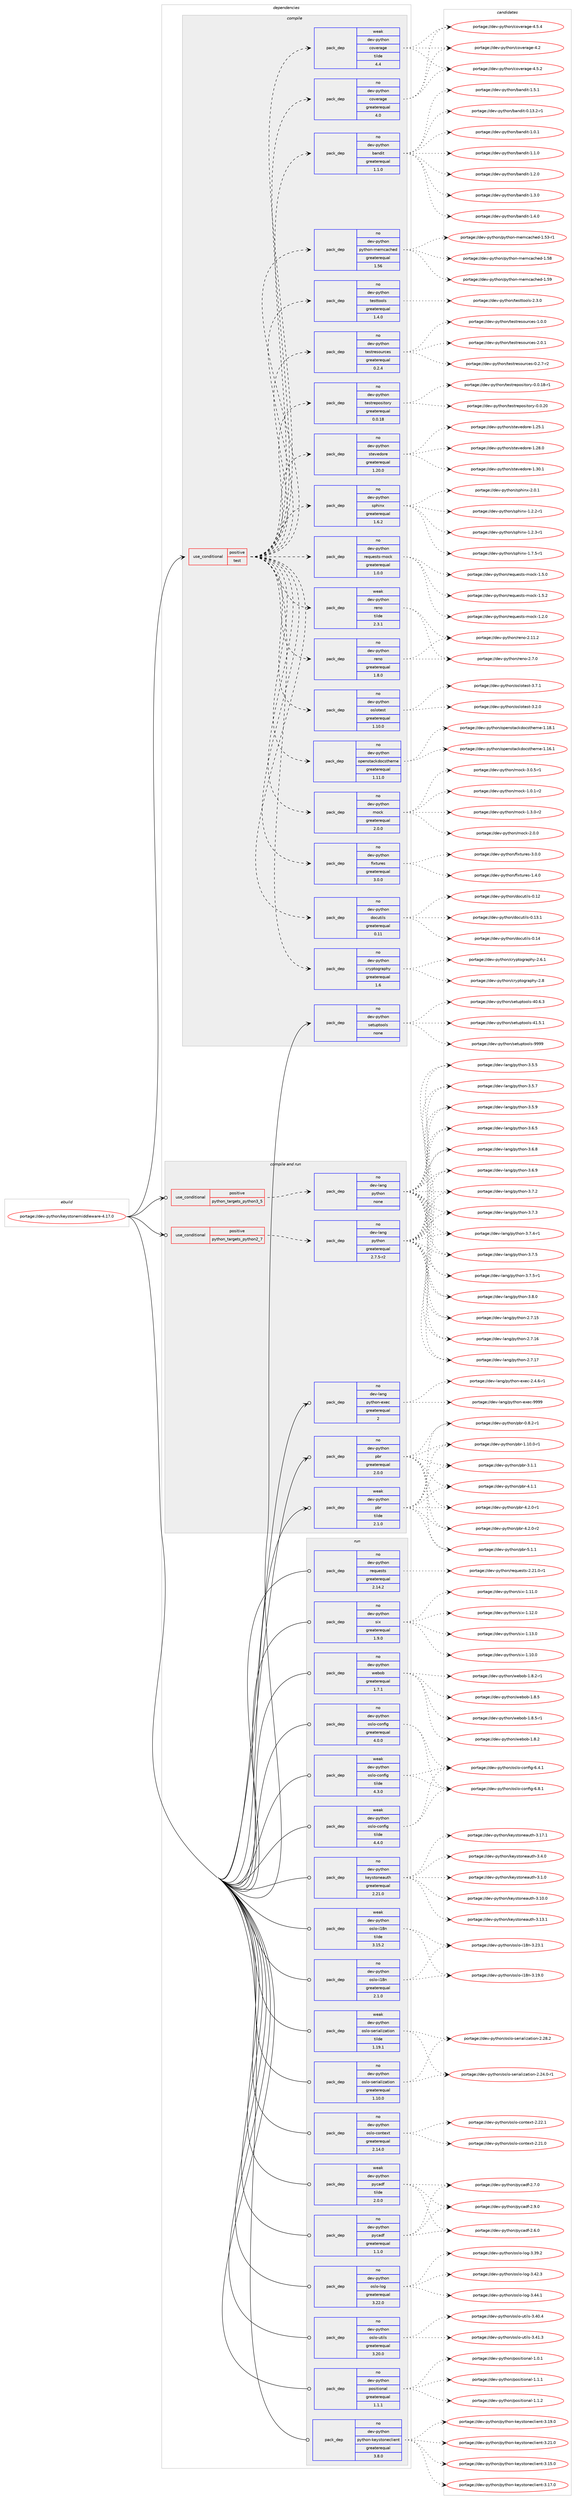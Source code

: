 digraph prolog {

# *************
# Graph options
# *************

newrank=true;
concentrate=true;
compound=true;
graph [rankdir=LR,fontname=Helvetica,fontsize=10,ranksep=1.5];#, ranksep=2.5, nodesep=0.2];
edge  [arrowhead=vee];
node  [fontname=Helvetica,fontsize=10];

# **********
# The ebuild
# **********

subgraph cluster_leftcol {
color=gray;
rank=same;
label=<<i>ebuild</i>>;
id [label="portage://dev-python/keystonemiddleware-4.17.0", color=red, width=4, href="../dev-python/keystonemiddleware-4.17.0.svg"];
}

# ****************
# The dependencies
# ****************

subgraph cluster_midcol {
color=gray;
label=<<i>dependencies</i>>;
subgraph cluster_compile {
fillcolor="#eeeeee";
style=filled;
label=<<i>compile</i>>;
subgraph cond31027 {
dependency147116 [label=<<TABLE BORDER="0" CELLBORDER="1" CELLSPACING="0" CELLPADDING="4"><TR><TD ROWSPAN="3" CELLPADDING="10">use_conditional</TD></TR><TR><TD>positive</TD></TR><TR><TD>test</TD></TR></TABLE>>, shape=none, color=red];
subgraph pack112764 {
dependency147117 [label=<<TABLE BORDER="0" CELLBORDER="1" CELLSPACING="0" CELLPADDING="4" WIDTH="220"><TR><TD ROWSPAN="6" CELLPADDING="30">pack_dep</TD></TR><TR><TD WIDTH="110">no</TD></TR><TR><TD>dev-python</TD></TR><TR><TD>coverage</TD></TR><TR><TD>greaterequal</TD></TR><TR><TD>4.0</TD></TR></TABLE>>, shape=none, color=blue];
}
dependency147116:e -> dependency147117:w [weight=20,style="dashed",arrowhead="vee"];
subgraph pack112765 {
dependency147118 [label=<<TABLE BORDER="0" CELLBORDER="1" CELLSPACING="0" CELLPADDING="4" WIDTH="220"><TR><TD ROWSPAN="6" CELLPADDING="30">pack_dep</TD></TR><TR><TD WIDTH="110">weak</TD></TR><TR><TD>dev-python</TD></TR><TR><TD>coverage</TD></TR><TR><TD>tilde</TD></TR><TR><TD>4.4</TD></TR></TABLE>>, shape=none, color=blue];
}
dependency147116:e -> dependency147118:w [weight=20,style="dashed",arrowhead="vee"];
subgraph pack112766 {
dependency147119 [label=<<TABLE BORDER="0" CELLBORDER="1" CELLSPACING="0" CELLPADDING="4" WIDTH="220"><TR><TD ROWSPAN="6" CELLPADDING="30">pack_dep</TD></TR><TR><TD WIDTH="110">no</TD></TR><TR><TD>dev-python</TD></TR><TR><TD>cryptography</TD></TR><TR><TD>greaterequal</TD></TR><TR><TD>1.6</TD></TR></TABLE>>, shape=none, color=blue];
}
dependency147116:e -> dependency147119:w [weight=20,style="dashed",arrowhead="vee"];
subgraph pack112767 {
dependency147120 [label=<<TABLE BORDER="0" CELLBORDER="1" CELLSPACING="0" CELLPADDING="4" WIDTH="220"><TR><TD ROWSPAN="6" CELLPADDING="30">pack_dep</TD></TR><TR><TD WIDTH="110">no</TD></TR><TR><TD>dev-python</TD></TR><TR><TD>docutils</TD></TR><TR><TD>greaterequal</TD></TR><TR><TD>0.11</TD></TR></TABLE>>, shape=none, color=blue];
}
dependency147116:e -> dependency147120:w [weight=20,style="dashed",arrowhead="vee"];
subgraph pack112768 {
dependency147121 [label=<<TABLE BORDER="0" CELLBORDER="1" CELLSPACING="0" CELLPADDING="4" WIDTH="220"><TR><TD ROWSPAN="6" CELLPADDING="30">pack_dep</TD></TR><TR><TD WIDTH="110">no</TD></TR><TR><TD>dev-python</TD></TR><TR><TD>fixtures</TD></TR><TR><TD>greaterequal</TD></TR><TR><TD>3.0.0</TD></TR></TABLE>>, shape=none, color=blue];
}
dependency147116:e -> dependency147121:w [weight=20,style="dashed",arrowhead="vee"];
subgraph pack112769 {
dependency147122 [label=<<TABLE BORDER="0" CELLBORDER="1" CELLSPACING="0" CELLPADDING="4" WIDTH="220"><TR><TD ROWSPAN="6" CELLPADDING="30">pack_dep</TD></TR><TR><TD WIDTH="110">no</TD></TR><TR><TD>dev-python</TD></TR><TR><TD>mock</TD></TR><TR><TD>greaterequal</TD></TR><TR><TD>2.0.0</TD></TR></TABLE>>, shape=none, color=blue];
}
dependency147116:e -> dependency147122:w [weight=20,style="dashed",arrowhead="vee"];
subgraph pack112770 {
dependency147123 [label=<<TABLE BORDER="0" CELLBORDER="1" CELLSPACING="0" CELLPADDING="4" WIDTH="220"><TR><TD ROWSPAN="6" CELLPADDING="30">pack_dep</TD></TR><TR><TD WIDTH="110">no</TD></TR><TR><TD>dev-python</TD></TR><TR><TD>openstackdocstheme</TD></TR><TR><TD>greaterequal</TD></TR><TR><TD>1.11.0</TD></TR></TABLE>>, shape=none, color=blue];
}
dependency147116:e -> dependency147123:w [weight=20,style="dashed",arrowhead="vee"];
subgraph pack112771 {
dependency147124 [label=<<TABLE BORDER="0" CELLBORDER="1" CELLSPACING="0" CELLPADDING="4" WIDTH="220"><TR><TD ROWSPAN="6" CELLPADDING="30">pack_dep</TD></TR><TR><TD WIDTH="110">no</TD></TR><TR><TD>dev-python</TD></TR><TR><TD>oslotest</TD></TR><TR><TD>greaterequal</TD></TR><TR><TD>1.10.0</TD></TR></TABLE>>, shape=none, color=blue];
}
dependency147116:e -> dependency147124:w [weight=20,style="dashed",arrowhead="vee"];
subgraph pack112772 {
dependency147125 [label=<<TABLE BORDER="0" CELLBORDER="1" CELLSPACING="0" CELLPADDING="4" WIDTH="220"><TR><TD ROWSPAN="6" CELLPADDING="30">pack_dep</TD></TR><TR><TD WIDTH="110">no</TD></TR><TR><TD>dev-python</TD></TR><TR><TD>reno</TD></TR><TR><TD>greaterequal</TD></TR><TR><TD>1.8.0</TD></TR></TABLE>>, shape=none, color=blue];
}
dependency147116:e -> dependency147125:w [weight=20,style="dashed",arrowhead="vee"];
subgraph pack112773 {
dependency147126 [label=<<TABLE BORDER="0" CELLBORDER="1" CELLSPACING="0" CELLPADDING="4" WIDTH="220"><TR><TD ROWSPAN="6" CELLPADDING="30">pack_dep</TD></TR><TR><TD WIDTH="110">weak</TD></TR><TR><TD>dev-python</TD></TR><TR><TD>reno</TD></TR><TR><TD>tilde</TD></TR><TR><TD>2.3.1</TD></TR></TABLE>>, shape=none, color=blue];
}
dependency147116:e -> dependency147126:w [weight=20,style="dashed",arrowhead="vee"];
subgraph pack112774 {
dependency147127 [label=<<TABLE BORDER="0" CELLBORDER="1" CELLSPACING="0" CELLPADDING="4" WIDTH="220"><TR><TD ROWSPAN="6" CELLPADDING="30">pack_dep</TD></TR><TR><TD WIDTH="110">no</TD></TR><TR><TD>dev-python</TD></TR><TR><TD>requests-mock</TD></TR><TR><TD>greaterequal</TD></TR><TR><TD>1.0.0</TD></TR></TABLE>>, shape=none, color=blue];
}
dependency147116:e -> dependency147127:w [weight=20,style="dashed",arrowhead="vee"];
subgraph pack112775 {
dependency147128 [label=<<TABLE BORDER="0" CELLBORDER="1" CELLSPACING="0" CELLPADDING="4" WIDTH="220"><TR><TD ROWSPAN="6" CELLPADDING="30">pack_dep</TD></TR><TR><TD WIDTH="110">no</TD></TR><TR><TD>dev-python</TD></TR><TR><TD>sphinx</TD></TR><TR><TD>greaterequal</TD></TR><TR><TD>1.6.2</TD></TR></TABLE>>, shape=none, color=blue];
}
dependency147116:e -> dependency147128:w [weight=20,style="dashed",arrowhead="vee"];
subgraph pack112776 {
dependency147129 [label=<<TABLE BORDER="0" CELLBORDER="1" CELLSPACING="0" CELLPADDING="4" WIDTH="220"><TR><TD ROWSPAN="6" CELLPADDING="30">pack_dep</TD></TR><TR><TD WIDTH="110">no</TD></TR><TR><TD>dev-python</TD></TR><TR><TD>stevedore</TD></TR><TR><TD>greaterequal</TD></TR><TR><TD>1.20.0</TD></TR></TABLE>>, shape=none, color=blue];
}
dependency147116:e -> dependency147129:w [weight=20,style="dashed",arrowhead="vee"];
subgraph pack112777 {
dependency147130 [label=<<TABLE BORDER="0" CELLBORDER="1" CELLSPACING="0" CELLPADDING="4" WIDTH="220"><TR><TD ROWSPAN="6" CELLPADDING="30">pack_dep</TD></TR><TR><TD WIDTH="110">no</TD></TR><TR><TD>dev-python</TD></TR><TR><TD>testrepository</TD></TR><TR><TD>greaterequal</TD></TR><TR><TD>0.0.18</TD></TR></TABLE>>, shape=none, color=blue];
}
dependency147116:e -> dependency147130:w [weight=20,style="dashed",arrowhead="vee"];
subgraph pack112778 {
dependency147131 [label=<<TABLE BORDER="0" CELLBORDER="1" CELLSPACING="0" CELLPADDING="4" WIDTH="220"><TR><TD ROWSPAN="6" CELLPADDING="30">pack_dep</TD></TR><TR><TD WIDTH="110">no</TD></TR><TR><TD>dev-python</TD></TR><TR><TD>testresources</TD></TR><TR><TD>greaterequal</TD></TR><TR><TD>0.2.4</TD></TR></TABLE>>, shape=none, color=blue];
}
dependency147116:e -> dependency147131:w [weight=20,style="dashed",arrowhead="vee"];
subgraph pack112779 {
dependency147132 [label=<<TABLE BORDER="0" CELLBORDER="1" CELLSPACING="0" CELLPADDING="4" WIDTH="220"><TR><TD ROWSPAN="6" CELLPADDING="30">pack_dep</TD></TR><TR><TD WIDTH="110">no</TD></TR><TR><TD>dev-python</TD></TR><TR><TD>testtools</TD></TR><TR><TD>greaterequal</TD></TR><TR><TD>1.4.0</TD></TR></TABLE>>, shape=none, color=blue];
}
dependency147116:e -> dependency147132:w [weight=20,style="dashed",arrowhead="vee"];
subgraph pack112780 {
dependency147133 [label=<<TABLE BORDER="0" CELLBORDER="1" CELLSPACING="0" CELLPADDING="4" WIDTH="220"><TR><TD ROWSPAN="6" CELLPADDING="30">pack_dep</TD></TR><TR><TD WIDTH="110">no</TD></TR><TR><TD>dev-python</TD></TR><TR><TD>python-memcached</TD></TR><TR><TD>greaterequal</TD></TR><TR><TD>1.56</TD></TR></TABLE>>, shape=none, color=blue];
}
dependency147116:e -> dependency147133:w [weight=20,style="dashed",arrowhead="vee"];
subgraph pack112781 {
dependency147134 [label=<<TABLE BORDER="0" CELLBORDER="1" CELLSPACING="0" CELLPADDING="4" WIDTH="220"><TR><TD ROWSPAN="6" CELLPADDING="30">pack_dep</TD></TR><TR><TD WIDTH="110">no</TD></TR><TR><TD>dev-python</TD></TR><TR><TD>bandit</TD></TR><TR><TD>greaterequal</TD></TR><TR><TD>1.1.0</TD></TR></TABLE>>, shape=none, color=blue];
}
dependency147116:e -> dependency147134:w [weight=20,style="dashed",arrowhead="vee"];
}
id:e -> dependency147116:w [weight=20,style="solid",arrowhead="vee"];
subgraph pack112782 {
dependency147135 [label=<<TABLE BORDER="0" CELLBORDER="1" CELLSPACING="0" CELLPADDING="4" WIDTH="220"><TR><TD ROWSPAN="6" CELLPADDING="30">pack_dep</TD></TR><TR><TD WIDTH="110">no</TD></TR><TR><TD>dev-python</TD></TR><TR><TD>setuptools</TD></TR><TR><TD>none</TD></TR><TR><TD></TD></TR></TABLE>>, shape=none, color=blue];
}
id:e -> dependency147135:w [weight=20,style="solid",arrowhead="vee"];
}
subgraph cluster_compileandrun {
fillcolor="#eeeeee";
style=filled;
label=<<i>compile and run</i>>;
subgraph cond31028 {
dependency147136 [label=<<TABLE BORDER="0" CELLBORDER="1" CELLSPACING="0" CELLPADDING="4"><TR><TD ROWSPAN="3" CELLPADDING="10">use_conditional</TD></TR><TR><TD>positive</TD></TR><TR><TD>python_targets_python2_7</TD></TR></TABLE>>, shape=none, color=red];
subgraph pack112783 {
dependency147137 [label=<<TABLE BORDER="0" CELLBORDER="1" CELLSPACING="0" CELLPADDING="4" WIDTH="220"><TR><TD ROWSPAN="6" CELLPADDING="30">pack_dep</TD></TR><TR><TD WIDTH="110">no</TD></TR><TR><TD>dev-lang</TD></TR><TR><TD>python</TD></TR><TR><TD>greaterequal</TD></TR><TR><TD>2.7.5-r2</TD></TR></TABLE>>, shape=none, color=blue];
}
dependency147136:e -> dependency147137:w [weight=20,style="dashed",arrowhead="vee"];
}
id:e -> dependency147136:w [weight=20,style="solid",arrowhead="odotvee"];
subgraph cond31029 {
dependency147138 [label=<<TABLE BORDER="0" CELLBORDER="1" CELLSPACING="0" CELLPADDING="4"><TR><TD ROWSPAN="3" CELLPADDING="10">use_conditional</TD></TR><TR><TD>positive</TD></TR><TR><TD>python_targets_python3_5</TD></TR></TABLE>>, shape=none, color=red];
subgraph pack112784 {
dependency147139 [label=<<TABLE BORDER="0" CELLBORDER="1" CELLSPACING="0" CELLPADDING="4" WIDTH="220"><TR><TD ROWSPAN="6" CELLPADDING="30">pack_dep</TD></TR><TR><TD WIDTH="110">no</TD></TR><TR><TD>dev-lang</TD></TR><TR><TD>python</TD></TR><TR><TD>none</TD></TR><TR><TD></TD></TR></TABLE>>, shape=none, color=blue];
}
dependency147138:e -> dependency147139:w [weight=20,style="dashed",arrowhead="vee"];
}
id:e -> dependency147138:w [weight=20,style="solid",arrowhead="odotvee"];
subgraph pack112785 {
dependency147140 [label=<<TABLE BORDER="0" CELLBORDER="1" CELLSPACING="0" CELLPADDING="4" WIDTH="220"><TR><TD ROWSPAN="6" CELLPADDING="30">pack_dep</TD></TR><TR><TD WIDTH="110">no</TD></TR><TR><TD>dev-lang</TD></TR><TR><TD>python-exec</TD></TR><TR><TD>greaterequal</TD></TR><TR><TD>2</TD></TR></TABLE>>, shape=none, color=blue];
}
id:e -> dependency147140:w [weight=20,style="solid",arrowhead="odotvee"];
subgraph pack112786 {
dependency147141 [label=<<TABLE BORDER="0" CELLBORDER="1" CELLSPACING="0" CELLPADDING="4" WIDTH="220"><TR><TD ROWSPAN="6" CELLPADDING="30">pack_dep</TD></TR><TR><TD WIDTH="110">no</TD></TR><TR><TD>dev-python</TD></TR><TR><TD>pbr</TD></TR><TR><TD>greaterequal</TD></TR><TR><TD>2.0.0</TD></TR></TABLE>>, shape=none, color=blue];
}
id:e -> dependency147141:w [weight=20,style="solid",arrowhead="odotvee"];
subgraph pack112787 {
dependency147142 [label=<<TABLE BORDER="0" CELLBORDER="1" CELLSPACING="0" CELLPADDING="4" WIDTH="220"><TR><TD ROWSPAN="6" CELLPADDING="30">pack_dep</TD></TR><TR><TD WIDTH="110">weak</TD></TR><TR><TD>dev-python</TD></TR><TR><TD>pbr</TD></TR><TR><TD>tilde</TD></TR><TR><TD>2.1.0</TD></TR></TABLE>>, shape=none, color=blue];
}
id:e -> dependency147142:w [weight=20,style="solid",arrowhead="odotvee"];
}
subgraph cluster_run {
fillcolor="#eeeeee";
style=filled;
label=<<i>run</i>>;
subgraph pack112788 {
dependency147143 [label=<<TABLE BORDER="0" CELLBORDER="1" CELLSPACING="0" CELLPADDING="4" WIDTH="220"><TR><TD ROWSPAN="6" CELLPADDING="30">pack_dep</TD></TR><TR><TD WIDTH="110">no</TD></TR><TR><TD>dev-python</TD></TR><TR><TD>keystoneauth</TD></TR><TR><TD>greaterequal</TD></TR><TR><TD>2.21.0</TD></TR></TABLE>>, shape=none, color=blue];
}
id:e -> dependency147143:w [weight=20,style="solid",arrowhead="odot"];
subgraph pack112789 {
dependency147144 [label=<<TABLE BORDER="0" CELLBORDER="1" CELLSPACING="0" CELLPADDING="4" WIDTH="220"><TR><TD ROWSPAN="6" CELLPADDING="30">pack_dep</TD></TR><TR><TD WIDTH="110">no</TD></TR><TR><TD>dev-python</TD></TR><TR><TD>oslo-config</TD></TR><TR><TD>greaterequal</TD></TR><TR><TD>4.0.0</TD></TR></TABLE>>, shape=none, color=blue];
}
id:e -> dependency147144:w [weight=20,style="solid",arrowhead="odot"];
subgraph pack112790 {
dependency147145 [label=<<TABLE BORDER="0" CELLBORDER="1" CELLSPACING="0" CELLPADDING="4" WIDTH="220"><TR><TD ROWSPAN="6" CELLPADDING="30">pack_dep</TD></TR><TR><TD WIDTH="110">no</TD></TR><TR><TD>dev-python</TD></TR><TR><TD>oslo-context</TD></TR><TR><TD>greaterequal</TD></TR><TR><TD>2.14.0</TD></TR></TABLE>>, shape=none, color=blue];
}
id:e -> dependency147145:w [weight=20,style="solid",arrowhead="odot"];
subgraph pack112791 {
dependency147146 [label=<<TABLE BORDER="0" CELLBORDER="1" CELLSPACING="0" CELLPADDING="4" WIDTH="220"><TR><TD ROWSPAN="6" CELLPADDING="30">pack_dep</TD></TR><TR><TD WIDTH="110">no</TD></TR><TR><TD>dev-python</TD></TR><TR><TD>oslo-i18n</TD></TR><TR><TD>greaterequal</TD></TR><TR><TD>2.1.0</TD></TR></TABLE>>, shape=none, color=blue];
}
id:e -> dependency147146:w [weight=20,style="solid",arrowhead="odot"];
subgraph pack112792 {
dependency147147 [label=<<TABLE BORDER="0" CELLBORDER="1" CELLSPACING="0" CELLPADDING="4" WIDTH="220"><TR><TD ROWSPAN="6" CELLPADDING="30">pack_dep</TD></TR><TR><TD WIDTH="110">no</TD></TR><TR><TD>dev-python</TD></TR><TR><TD>oslo-log</TD></TR><TR><TD>greaterequal</TD></TR><TR><TD>3.22.0</TD></TR></TABLE>>, shape=none, color=blue];
}
id:e -> dependency147147:w [weight=20,style="solid",arrowhead="odot"];
subgraph pack112793 {
dependency147148 [label=<<TABLE BORDER="0" CELLBORDER="1" CELLSPACING="0" CELLPADDING="4" WIDTH="220"><TR><TD ROWSPAN="6" CELLPADDING="30">pack_dep</TD></TR><TR><TD WIDTH="110">no</TD></TR><TR><TD>dev-python</TD></TR><TR><TD>oslo-serialization</TD></TR><TR><TD>greaterequal</TD></TR><TR><TD>1.10.0</TD></TR></TABLE>>, shape=none, color=blue];
}
id:e -> dependency147148:w [weight=20,style="solid",arrowhead="odot"];
subgraph pack112794 {
dependency147149 [label=<<TABLE BORDER="0" CELLBORDER="1" CELLSPACING="0" CELLPADDING="4" WIDTH="220"><TR><TD ROWSPAN="6" CELLPADDING="30">pack_dep</TD></TR><TR><TD WIDTH="110">no</TD></TR><TR><TD>dev-python</TD></TR><TR><TD>oslo-utils</TD></TR><TR><TD>greaterequal</TD></TR><TR><TD>3.20.0</TD></TR></TABLE>>, shape=none, color=blue];
}
id:e -> dependency147149:w [weight=20,style="solid",arrowhead="odot"];
subgraph pack112795 {
dependency147150 [label=<<TABLE BORDER="0" CELLBORDER="1" CELLSPACING="0" CELLPADDING="4" WIDTH="220"><TR><TD ROWSPAN="6" CELLPADDING="30">pack_dep</TD></TR><TR><TD WIDTH="110">no</TD></TR><TR><TD>dev-python</TD></TR><TR><TD>positional</TD></TR><TR><TD>greaterequal</TD></TR><TR><TD>1.1.1</TD></TR></TABLE>>, shape=none, color=blue];
}
id:e -> dependency147150:w [weight=20,style="solid",arrowhead="odot"];
subgraph pack112796 {
dependency147151 [label=<<TABLE BORDER="0" CELLBORDER="1" CELLSPACING="0" CELLPADDING="4" WIDTH="220"><TR><TD ROWSPAN="6" CELLPADDING="30">pack_dep</TD></TR><TR><TD WIDTH="110">no</TD></TR><TR><TD>dev-python</TD></TR><TR><TD>pycadf</TD></TR><TR><TD>greaterequal</TD></TR><TR><TD>1.1.0</TD></TR></TABLE>>, shape=none, color=blue];
}
id:e -> dependency147151:w [weight=20,style="solid",arrowhead="odot"];
subgraph pack112797 {
dependency147152 [label=<<TABLE BORDER="0" CELLBORDER="1" CELLSPACING="0" CELLPADDING="4" WIDTH="220"><TR><TD ROWSPAN="6" CELLPADDING="30">pack_dep</TD></TR><TR><TD WIDTH="110">no</TD></TR><TR><TD>dev-python</TD></TR><TR><TD>python-keystoneclient</TD></TR><TR><TD>greaterequal</TD></TR><TR><TD>3.8.0</TD></TR></TABLE>>, shape=none, color=blue];
}
id:e -> dependency147152:w [weight=20,style="solid",arrowhead="odot"];
subgraph pack112798 {
dependency147153 [label=<<TABLE BORDER="0" CELLBORDER="1" CELLSPACING="0" CELLPADDING="4" WIDTH="220"><TR><TD ROWSPAN="6" CELLPADDING="30">pack_dep</TD></TR><TR><TD WIDTH="110">no</TD></TR><TR><TD>dev-python</TD></TR><TR><TD>requests</TD></TR><TR><TD>greaterequal</TD></TR><TR><TD>2.14.2</TD></TR></TABLE>>, shape=none, color=blue];
}
id:e -> dependency147153:w [weight=20,style="solid",arrowhead="odot"];
subgraph pack112799 {
dependency147154 [label=<<TABLE BORDER="0" CELLBORDER="1" CELLSPACING="0" CELLPADDING="4" WIDTH="220"><TR><TD ROWSPAN="6" CELLPADDING="30">pack_dep</TD></TR><TR><TD WIDTH="110">no</TD></TR><TR><TD>dev-python</TD></TR><TR><TD>six</TD></TR><TR><TD>greaterequal</TD></TR><TR><TD>1.9.0</TD></TR></TABLE>>, shape=none, color=blue];
}
id:e -> dependency147154:w [weight=20,style="solid",arrowhead="odot"];
subgraph pack112800 {
dependency147155 [label=<<TABLE BORDER="0" CELLBORDER="1" CELLSPACING="0" CELLPADDING="4" WIDTH="220"><TR><TD ROWSPAN="6" CELLPADDING="30">pack_dep</TD></TR><TR><TD WIDTH="110">no</TD></TR><TR><TD>dev-python</TD></TR><TR><TD>webob</TD></TR><TR><TD>greaterequal</TD></TR><TR><TD>1.7.1</TD></TR></TABLE>>, shape=none, color=blue];
}
id:e -> dependency147155:w [weight=20,style="solid",arrowhead="odot"];
subgraph pack112801 {
dependency147156 [label=<<TABLE BORDER="0" CELLBORDER="1" CELLSPACING="0" CELLPADDING="4" WIDTH="220"><TR><TD ROWSPAN="6" CELLPADDING="30">pack_dep</TD></TR><TR><TD WIDTH="110">weak</TD></TR><TR><TD>dev-python</TD></TR><TR><TD>oslo-config</TD></TR><TR><TD>tilde</TD></TR><TR><TD>4.3.0</TD></TR></TABLE>>, shape=none, color=blue];
}
id:e -> dependency147156:w [weight=20,style="solid",arrowhead="odot"];
subgraph pack112802 {
dependency147157 [label=<<TABLE BORDER="0" CELLBORDER="1" CELLSPACING="0" CELLPADDING="4" WIDTH="220"><TR><TD ROWSPAN="6" CELLPADDING="30">pack_dep</TD></TR><TR><TD WIDTH="110">weak</TD></TR><TR><TD>dev-python</TD></TR><TR><TD>oslo-config</TD></TR><TR><TD>tilde</TD></TR><TR><TD>4.4.0</TD></TR></TABLE>>, shape=none, color=blue];
}
id:e -> dependency147157:w [weight=20,style="solid",arrowhead="odot"];
subgraph pack112803 {
dependency147158 [label=<<TABLE BORDER="0" CELLBORDER="1" CELLSPACING="0" CELLPADDING="4" WIDTH="220"><TR><TD ROWSPAN="6" CELLPADDING="30">pack_dep</TD></TR><TR><TD WIDTH="110">weak</TD></TR><TR><TD>dev-python</TD></TR><TR><TD>oslo-i18n</TD></TR><TR><TD>tilde</TD></TR><TR><TD>3.15.2</TD></TR></TABLE>>, shape=none, color=blue];
}
id:e -> dependency147158:w [weight=20,style="solid",arrowhead="odot"];
subgraph pack112804 {
dependency147159 [label=<<TABLE BORDER="0" CELLBORDER="1" CELLSPACING="0" CELLPADDING="4" WIDTH="220"><TR><TD ROWSPAN="6" CELLPADDING="30">pack_dep</TD></TR><TR><TD WIDTH="110">weak</TD></TR><TR><TD>dev-python</TD></TR><TR><TD>oslo-serialization</TD></TR><TR><TD>tilde</TD></TR><TR><TD>1.19.1</TD></TR></TABLE>>, shape=none, color=blue];
}
id:e -> dependency147159:w [weight=20,style="solid",arrowhead="odot"];
subgraph pack112805 {
dependency147160 [label=<<TABLE BORDER="0" CELLBORDER="1" CELLSPACING="0" CELLPADDING="4" WIDTH="220"><TR><TD ROWSPAN="6" CELLPADDING="30">pack_dep</TD></TR><TR><TD WIDTH="110">weak</TD></TR><TR><TD>dev-python</TD></TR><TR><TD>pycadf</TD></TR><TR><TD>tilde</TD></TR><TR><TD>2.0.0</TD></TR></TABLE>>, shape=none, color=blue];
}
id:e -> dependency147160:w [weight=20,style="solid",arrowhead="odot"];
}
}

# **************
# The candidates
# **************

subgraph cluster_choices {
rank=same;
color=gray;
label=<<i>candidates</i>>;

subgraph choice112764 {
color=black;
nodesep=1;
choiceportage1001011184511212111610411111047991111181011149710310145524650 [label="portage://dev-python/coverage-4.2", color=red, width=4,href="../dev-python/coverage-4.2.svg"];
choiceportage10010111845112121116104111110479911111810111497103101455246534650 [label="portage://dev-python/coverage-4.5.2", color=red, width=4,href="../dev-python/coverage-4.5.2.svg"];
choiceportage10010111845112121116104111110479911111810111497103101455246534652 [label="portage://dev-python/coverage-4.5.4", color=red, width=4,href="../dev-python/coverage-4.5.4.svg"];
dependency147117:e -> choiceportage1001011184511212111610411111047991111181011149710310145524650:w [style=dotted,weight="100"];
dependency147117:e -> choiceportage10010111845112121116104111110479911111810111497103101455246534650:w [style=dotted,weight="100"];
dependency147117:e -> choiceportage10010111845112121116104111110479911111810111497103101455246534652:w [style=dotted,weight="100"];
}
subgraph choice112765 {
color=black;
nodesep=1;
choiceportage1001011184511212111610411111047991111181011149710310145524650 [label="portage://dev-python/coverage-4.2", color=red, width=4,href="../dev-python/coverage-4.2.svg"];
choiceportage10010111845112121116104111110479911111810111497103101455246534650 [label="portage://dev-python/coverage-4.5.2", color=red, width=4,href="../dev-python/coverage-4.5.2.svg"];
choiceportage10010111845112121116104111110479911111810111497103101455246534652 [label="portage://dev-python/coverage-4.5.4", color=red, width=4,href="../dev-python/coverage-4.5.4.svg"];
dependency147118:e -> choiceportage1001011184511212111610411111047991111181011149710310145524650:w [style=dotted,weight="100"];
dependency147118:e -> choiceportage10010111845112121116104111110479911111810111497103101455246534650:w [style=dotted,weight="100"];
dependency147118:e -> choiceportage10010111845112121116104111110479911111810111497103101455246534652:w [style=dotted,weight="100"];
}
subgraph choice112766 {
color=black;
nodesep=1;
choiceportage10010111845112121116104111110479911412111211611110311497112104121455046544649 [label="portage://dev-python/cryptography-2.6.1", color=red, width=4,href="../dev-python/cryptography-2.6.1.svg"];
choiceportage1001011184511212111610411111047991141211121161111031149711210412145504656 [label="portage://dev-python/cryptography-2.8", color=red, width=4,href="../dev-python/cryptography-2.8.svg"];
dependency147119:e -> choiceportage10010111845112121116104111110479911412111211611110311497112104121455046544649:w [style=dotted,weight="100"];
dependency147119:e -> choiceportage1001011184511212111610411111047991141211121161111031149711210412145504656:w [style=dotted,weight="100"];
}
subgraph choice112767 {
color=black;
nodesep=1;
choiceportage1001011184511212111610411111047100111991171161051081154548464950 [label="portage://dev-python/docutils-0.12", color=red, width=4,href="../dev-python/docutils-0.12.svg"];
choiceportage10010111845112121116104111110471001119911711610510811545484649514649 [label="portage://dev-python/docutils-0.13.1", color=red, width=4,href="../dev-python/docutils-0.13.1.svg"];
choiceportage1001011184511212111610411111047100111991171161051081154548464952 [label="portage://dev-python/docutils-0.14", color=red, width=4,href="../dev-python/docutils-0.14.svg"];
dependency147120:e -> choiceportage1001011184511212111610411111047100111991171161051081154548464950:w [style=dotted,weight="100"];
dependency147120:e -> choiceportage10010111845112121116104111110471001119911711610510811545484649514649:w [style=dotted,weight="100"];
dependency147120:e -> choiceportage1001011184511212111610411111047100111991171161051081154548464952:w [style=dotted,weight="100"];
}
subgraph choice112768 {
color=black;
nodesep=1;
choiceportage1001011184511212111610411111047102105120116117114101115454946524648 [label="portage://dev-python/fixtures-1.4.0", color=red, width=4,href="../dev-python/fixtures-1.4.0.svg"];
choiceportage1001011184511212111610411111047102105120116117114101115455146484648 [label="portage://dev-python/fixtures-3.0.0", color=red, width=4,href="../dev-python/fixtures-3.0.0.svg"];
dependency147121:e -> choiceportage1001011184511212111610411111047102105120116117114101115454946524648:w [style=dotted,weight="100"];
dependency147121:e -> choiceportage1001011184511212111610411111047102105120116117114101115455146484648:w [style=dotted,weight="100"];
}
subgraph choice112769 {
color=black;
nodesep=1;
choiceportage1001011184511212111610411111047109111991074549464846494511450 [label="portage://dev-python/mock-1.0.1-r2", color=red, width=4,href="../dev-python/mock-1.0.1-r2.svg"];
choiceportage1001011184511212111610411111047109111991074549465146484511450 [label="portage://dev-python/mock-1.3.0-r2", color=red, width=4,href="../dev-python/mock-1.3.0-r2.svg"];
choiceportage100101118451121211161041111104710911199107455046484648 [label="portage://dev-python/mock-2.0.0", color=red, width=4,href="../dev-python/mock-2.0.0.svg"];
choiceportage1001011184511212111610411111047109111991074551464846534511449 [label="portage://dev-python/mock-3.0.5-r1", color=red, width=4,href="../dev-python/mock-3.0.5-r1.svg"];
dependency147122:e -> choiceportage1001011184511212111610411111047109111991074549464846494511450:w [style=dotted,weight="100"];
dependency147122:e -> choiceportage1001011184511212111610411111047109111991074549465146484511450:w [style=dotted,weight="100"];
dependency147122:e -> choiceportage100101118451121211161041111104710911199107455046484648:w [style=dotted,weight="100"];
dependency147122:e -> choiceportage1001011184511212111610411111047109111991074551464846534511449:w [style=dotted,weight="100"];
}
subgraph choice112770 {
color=black;
nodesep=1;
choiceportage100101118451121211161041111104711111210111011511697991071001119911511610410110910145494649544649 [label="portage://dev-python/openstackdocstheme-1.16.1", color=red, width=4,href="../dev-python/openstackdocstheme-1.16.1.svg"];
choiceportage100101118451121211161041111104711111210111011511697991071001119911511610410110910145494649564649 [label="portage://dev-python/openstackdocstheme-1.18.1", color=red, width=4,href="../dev-python/openstackdocstheme-1.18.1.svg"];
dependency147123:e -> choiceportage100101118451121211161041111104711111210111011511697991071001119911511610410110910145494649544649:w [style=dotted,weight="100"];
dependency147123:e -> choiceportage100101118451121211161041111104711111210111011511697991071001119911511610410110910145494649564649:w [style=dotted,weight="100"];
}
subgraph choice112771 {
color=black;
nodesep=1;
choiceportage1001011184511212111610411111047111115108111116101115116455146504648 [label="portage://dev-python/oslotest-3.2.0", color=red, width=4,href="../dev-python/oslotest-3.2.0.svg"];
choiceportage1001011184511212111610411111047111115108111116101115116455146554649 [label="portage://dev-python/oslotest-3.7.1", color=red, width=4,href="../dev-python/oslotest-3.7.1.svg"];
dependency147124:e -> choiceportage1001011184511212111610411111047111115108111116101115116455146504648:w [style=dotted,weight="100"];
dependency147124:e -> choiceportage1001011184511212111610411111047111115108111116101115116455146554649:w [style=dotted,weight="100"];
}
subgraph choice112772 {
color=black;
nodesep=1;
choiceportage100101118451121211161041111104711410111011145504649494650 [label="portage://dev-python/reno-2.11.2", color=red, width=4,href="../dev-python/reno-2.11.2.svg"];
choiceportage1001011184511212111610411111047114101110111455046554648 [label="portage://dev-python/reno-2.7.0", color=red, width=4,href="../dev-python/reno-2.7.0.svg"];
dependency147125:e -> choiceportage100101118451121211161041111104711410111011145504649494650:w [style=dotted,weight="100"];
dependency147125:e -> choiceportage1001011184511212111610411111047114101110111455046554648:w [style=dotted,weight="100"];
}
subgraph choice112773 {
color=black;
nodesep=1;
choiceportage100101118451121211161041111104711410111011145504649494650 [label="portage://dev-python/reno-2.11.2", color=red, width=4,href="../dev-python/reno-2.11.2.svg"];
choiceportage1001011184511212111610411111047114101110111455046554648 [label="portage://dev-python/reno-2.7.0", color=red, width=4,href="../dev-python/reno-2.7.0.svg"];
dependency147126:e -> choiceportage100101118451121211161041111104711410111011145504649494650:w [style=dotted,weight="100"];
dependency147126:e -> choiceportage1001011184511212111610411111047114101110111455046554648:w [style=dotted,weight="100"];
}
subgraph choice112774 {
color=black;
nodesep=1;
choiceportage10010111845112121116104111110471141011131171011151161154510911199107454946504648 [label="portage://dev-python/requests-mock-1.2.0", color=red, width=4,href="../dev-python/requests-mock-1.2.0.svg"];
choiceportage10010111845112121116104111110471141011131171011151161154510911199107454946534648 [label="portage://dev-python/requests-mock-1.5.0", color=red, width=4,href="../dev-python/requests-mock-1.5.0.svg"];
choiceportage10010111845112121116104111110471141011131171011151161154510911199107454946534650 [label="portage://dev-python/requests-mock-1.5.2", color=red, width=4,href="../dev-python/requests-mock-1.5.2.svg"];
dependency147127:e -> choiceportage10010111845112121116104111110471141011131171011151161154510911199107454946504648:w [style=dotted,weight="100"];
dependency147127:e -> choiceportage10010111845112121116104111110471141011131171011151161154510911199107454946534648:w [style=dotted,weight="100"];
dependency147127:e -> choiceportage10010111845112121116104111110471141011131171011151161154510911199107454946534650:w [style=dotted,weight="100"];
}
subgraph choice112775 {
color=black;
nodesep=1;
choiceportage10010111845112121116104111110471151121041051101204549465046504511449 [label="portage://dev-python/sphinx-1.2.2-r1", color=red, width=4,href="../dev-python/sphinx-1.2.2-r1.svg"];
choiceportage10010111845112121116104111110471151121041051101204549465046514511449 [label="portage://dev-python/sphinx-1.2.3-r1", color=red, width=4,href="../dev-python/sphinx-1.2.3-r1.svg"];
choiceportage10010111845112121116104111110471151121041051101204549465546534511449 [label="portage://dev-python/sphinx-1.7.5-r1", color=red, width=4,href="../dev-python/sphinx-1.7.5-r1.svg"];
choiceportage1001011184511212111610411111047115112104105110120455046484649 [label="portage://dev-python/sphinx-2.0.1", color=red, width=4,href="../dev-python/sphinx-2.0.1.svg"];
dependency147128:e -> choiceportage10010111845112121116104111110471151121041051101204549465046504511449:w [style=dotted,weight="100"];
dependency147128:e -> choiceportage10010111845112121116104111110471151121041051101204549465046514511449:w [style=dotted,weight="100"];
dependency147128:e -> choiceportage10010111845112121116104111110471151121041051101204549465546534511449:w [style=dotted,weight="100"];
dependency147128:e -> choiceportage1001011184511212111610411111047115112104105110120455046484649:w [style=dotted,weight="100"];
}
subgraph choice112776 {
color=black;
nodesep=1;
choiceportage100101118451121211161041111104711511610111810110011111410145494650534649 [label="portage://dev-python/stevedore-1.25.1", color=red, width=4,href="../dev-python/stevedore-1.25.1.svg"];
choiceportage100101118451121211161041111104711511610111810110011111410145494650564648 [label="portage://dev-python/stevedore-1.28.0", color=red, width=4,href="../dev-python/stevedore-1.28.0.svg"];
choiceportage100101118451121211161041111104711511610111810110011111410145494651484649 [label="portage://dev-python/stevedore-1.30.1", color=red, width=4,href="../dev-python/stevedore-1.30.1.svg"];
dependency147129:e -> choiceportage100101118451121211161041111104711511610111810110011111410145494650534649:w [style=dotted,weight="100"];
dependency147129:e -> choiceportage100101118451121211161041111104711511610111810110011111410145494650564648:w [style=dotted,weight="100"];
dependency147129:e -> choiceportage100101118451121211161041111104711511610111810110011111410145494651484649:w [style=dotted,weight="100"];
}
subgraph choice112777 {
color=black;
nodesep=1;
choiceportage1001011184511212111610411111047116101115116114101112111115105116111114121454846484649564511449 [label="portage://dev-python/testrepository-0.0.18-r1", color=red, width=4,href="../dev-python/testrepository-0.0.18-r1.svg"];
choiceportage100101118451121211161041111104711610111511611410111211111510511611111412145484648465048 [label="portage://dev-python/testrepository-0.0.20", color=red, width=4,href="../dev-python/testrepository-0.0.20.svg"];
dependency147130:e -> choiceportage1001011184511212111610411111047116101115116114101112111115105116111114121454846484649564511449:w [style=dotted,weight="100"];
dependency147130:e -> choiceportage100101118451121211161041111104711610111511611410111211111510511611111412145484648465048:w [style=dotted,weight="100"];
}
subgraph choice112778 {
color=black;
nodesep=1;
choiceportage1001011184511212111610411111047116101115116114101115111117114991011154548465046554511450 [label="portage://dev-python/testresources-0.2.7-r2", color=red, width=4,href="../dev-python/testresources-0.2.7-r2.svg"];
choiceportage100101118451121211161041111104711610111511611410111511111711499101115454946484648 [label="portage://dev-python/testresources-1.0.0", color=red, width=4,href="../dev-python/testresources-1.0.0.svg"];
choiceportage100101118451121211161041111104711610111511611410111511111711499101115455046484649 [label="portage://dev-python/testresources-2.0.1", color=red, width=4,href="../dev-python/testresources-2.0.1.svg"];
dependency147131:e -> choiceportage1001011184511212111610411111047116101115116114101115111117114991011154548465046554511450:w [style=dotted,weight="100"];
dependency147131:e -> choiceportage100101118451121211161041111104711610111511611410111511111711499101115454946484648:w [style=dotted,weight="100"];
dependency147131:e -> choiceportage100101118451121211161041111104711610111511611410111511111711499101115455046484649:w [style=dotted,weight="100"];
}
subgraph choice112779 {
color=black;
nodesep=1;
choiceportage1001011184511212111610411111047116101115116116111111108115455046514648 [label="portage://dev-python/testtools-2.3.0", color=red, width=4,href="../dev-python/testtools-2.3.0.svg"];
dependency147132:e -> choiceportage1001011184511212111610411111047116101115116116111111108115455046514648:w [style=dotted,weight="100"];
}
subgraph choice112780 {
color=black;
nodesep=1;
choiceportage10010111845112121116104111110471121211161041111104510910110999979910410110045494653514511449 [label="portage://dev-python/python-memcached-1.53-r1", color=red, width=4,href="../dev-python/python-memcached-1.53-r1.svg"];
choiceportage1001011184511212111610411111047112121116104111110451091011099997991041011004549465356 [label="portage://dev-python/python-memcached-1.58", color=red, width=4,href="../dev-python/python-memcached-1.58.svg"];
choiceportage1001011184511212111610411111047112121116104111110451091011099997991041011004549465357 [label="portage://dev-python/python-memcached-1.59", color=red, width=4,href="../dev-python/python-memcached-1.59.svg"];
dependency147133:e -> choiceportage10010111845112121116104111110471121211161041111104510910110999979910410110045494653514511449:w [style=dotted,weight="100"];
dependency147133:e -> choiceportage1001011184511212111610411111047112121116104111110451091011099997991041011004549465356:w [style=dotted,weight="100"];
dependency147133:e -> choiceportage1001011184511212111610411111047112121116104111110451091011099997991041011004549465357:w [style=dotted,weight="100"];
}
subgraph choice112781 {
color=black;
nodesep=1;
choiceportage10010111845112121116104111110479897110100105116454846495146504511449 [label="portage://dev-python/bandit-0.13.2-r1", color=red, width=4,href="../dev-python/bandit-0.13.2-r1.svg"];
choiceportage10010111845112121116104111110479897110100105116454946484649 [label="portage://dev-python/bandit-1.0.1", color=red, width=4,href="../dev-python/bandit-1.0.1.svg"];
choiceportage10010111845112121116104111110479897110100105116454946494648 [label="portage://dev-python/bandit-1.1.0", color=red, width=4,href="../dev-python/bandit-1.1.0.svg"];
choiceportage10010111845112121116104111110479897110100105116454946504648 [label="portage://dev-python/bandit-1.2.0", color=red, width=4,href="../dev-python/bandit-1.2.0.svg"];
choiceportage10010111845112121116104111110479897110100105116454946514648 [label="portage://dev-python/bandit-1.3.0", color=red, width=4,href="../dev-python/bandit-1.3.0.svg"];
choiceportage10010111845112121116104111110479897110100105116454946524648 [label="portage://dev-python/bandit-1.4.0", color=red, width=4,href="../dev-python/bandit-1.4.0.svg"];
choiceportage10010111845112121116104111110479897110100105116454946534649 [label="portage://dev-python/bandit-1.5.1", color=red, width=4,href="../dev-python/bandit-1.5.1.svg"];
dependency147134:e -> choiceportage10010111845112121116104111110479897110100105116454846495146504511449:w [style=dotted,weight="100"];
dependency147134:e -> choiceportage10010111845112121116104111110479897110100105116454946484649:w [style=dotted,weight="100"];
dependency147134:e -> choiceportage10010111845112121116104111110479897110100105116454946494648:w [style=dotted,weight="100"];
dependency147134:e -> choiceportage10010111845112121116104111110479897110100105116454946504648:w [style=dotted,weight="100"];
dependency147134:e -> choiceportage10010111845112121116104111110479897110100105116454946514648:w [style=dotted,weight="100"];
dependency147134:e -> choiceportage10010111845112121116104111110479897110100105116454946524648:w [style=dotted,weight="100"];
dependency147134:e -> choiceportage10010111845112121116104111110479897110100105116454946534649:w [style=dotted,weight="100"];
}
subgraph choice112782 {
color=black;
nodesep=1;
choiceportage100101118451121211161041111104711510111611711211611111110811545524846544651 [label="portage://dev-python/setuptools-40.6.3", color=red, width=4,href="../dev-python/setuptools-40.6.3.svg"];
choiceportage100101118451121211161041111104711510111611711211611111110811545524946534649 [label="portage://dev-python/setuptools-41.5.1", color=red, width=4,href="../dev-python/setuptools-41.5.1.svg"];
choiceportage10010111845112121116104111110471151011161171121161111111081154557575757 [label="portage://dev-python/setuptools-9999", color=red, width=4,href="../dev-python/setuptools-9999.svg"];
dependency147135:e -> choiceportage100101118451121211161041111104711510111611711211611111110811545524846544651:w [style=dotted,weight="100"];
dependency147135:e -> choiceportage100101118451121211161041111104711510111611711211611111110811545524946534649:w [style=dotted,weight="100"];
dependency147135:e -> choiceportage10010111845112121116104111110471151011161171121161111111081154557575757:w [style=dotted,weight="100"];
}
subgraph choice112783 {
color=black;
nodesep=1;
choiceportage10010111845108971101034711212111610411111045504655464953 [label="portage://dev-lang/python-2.7.15", color=red, width=4,href="../dev-lang/python-2.7.15.svg"];
choiceportage10010111845108971101034711212111610411111045504655464954 [label="portage://dev-lang/python-2.7.16", color=red, width=4,href="../dev-lang/python-2.7.16.svg"];
choiceportage10010111845108971101034711212111610411111045504655464955 [label="portage://dev-lang/python-2.7.17", color=red, width=4,href="../dev-lang/python-2.7.17.svg"];
choiceportage100101118451089711010347112121116104111110455146534653 [label="portage://dev-lang/python-3.5.5", color=red, width=4,href="../dev-lang/python-3.5.5.svg"];
choiceportage100101118451089711010347112121116104111110455146534655 [label="portage://dev-lang/python-3.5.7", color=red, width=4,href="../dev-lang/python-3.5.7.svg"];
choiceportage100101118451089711010347112121116104111110455146534657 [label="portage://dev-lang/python-3.5.9", color=red, width=4,href="../dev-lang/python-3.5.9.svg"];
choiceportage100101118451089711010347112121116104111110455146544653 [label="portage://dev-lang/python-3.6.5", color=red, width=4,href="../dev-lang/python-3.6.5.svg"];
choiceportage100101118451089711010347112121116104111110455146544656 [label="portage://dev-lang/python-3.6.8", color=red, width=4,href="../dev-lang/python-3.6.8.svg"];
choiceportage100101118451089711010347112121116104111110455146544657 [label="portage://dev-lang/python-3.6.9", color=red, width=4,href="../dev-lang/python-3.6.9.svg"];
choiceportage100101118451089711010347112121116104111110455146554650 [label="portage://dev-lang/python-3.7.2", color=red, width=4,href="../dev-lang/python-3.7.2.svg"];
choiceportage100101118451089711010347112121116104111110455146554651 [label="portage://dev-lang/python-3.7.3", color=red, width=4,href="../dev-lang/python-3.7.3.svg"];
choiceportage1001011184510897110103471121211161041111104551465546524511449 [label="portage://dev-lang/python-3.7.4-r1", color=red, width=4,href="../dev-lang/python-3.7.4-r1.svg"];
choiceportage100101118451089711010347112121116104111110455146554653 [label="portage://dev-lang/python-3.7.5", color=red, width=4,href="../dev-lang/python-3.7.5.svg"];
choiceportage1001011184510897110103471121211161041111104551465546534511449 [label="portage://dev-lang/python-3.7.5-r1", color=red, width=4,href="../dev-lang/python-3.7.5-r1.svg"];
choiceportage100101118451089711010347112121116104111110455146564648 [label="portage://dev-lang/python-3.8.0", color=red, width=4,href="../dev-lang/python-3.8.0.svg"];
dependency147137:e -> choiceportage10010111845108971101034711212111610411111045504655464953:w [style=dotted,weight="100"];
dependency147137:e -> choiceportage10010111845108971101034711212111610411111045504655464954:w [style=dotted,weight="100"];
dependency147137:e -> choiceportage10010111845108971101034711212111610411111045504655464955:w [style=dotted,weight="100"];
dependency147137:e -> choiceportage100101118451089711010347112121116104111110455146534653:w [style=dotted,weight="100"];
dependency147137:e -> choiceportage100101118451089711010347112121116104111110455146534655:w [style=dotted,weight="100"];
dependency147137:e -> choiceportage100101118451089711010347112121116104111110455146534657:w [style=dotted,weight="100"];
dependency147137:e -> choiceportage100101118451089711010347112121116104111110455146544653:w [style=dotted,weight="100"];
dependency147137:e -> choiceportage100101118451089711010347112121116104111110455146544656:w [style=dotted,weight="100"];
dependency147137:e -> choiceportage100101118451089711010347112121116104111110455146544657:w [style=dotted,weight="100"];
dependency147137:e -> choiceportage100101118451089711010347112121116104111110455146554650:w [style=dotted,weight="100"];
dependency147137:e -> choiceportage100101118451089711010347112121116104111110455146554651:w [style=dotted,weight="100"];
dependency147137:e -> choiceportage1001011184510897110103471121211161041111104551465546524511449:w [style=dotted,weight="100"];
dependency147137:e -> choiceportage100101118451089711010347112121116104111110455146554653:w [style=dotted,weight="100"];
dependency147137:e -> choiceportage1001011184510897110103471121211161041111104551465546534511449:w [style=dotted,weight="100"];
dependency147137:e -> choiceportage100101118451089711010347112121116104111110455146564648:w [style=dotted,weight="100"];
}
subgraph choice112784 {
color=black;
nodesep=1;
choiceportage10010111845108971101034711212111610411111045504655464953 [label="portage://dev-lang/python-2.7.15", color=red, width=4,href="../dev-lang/python-2.7.15.svg"];
choiceportage10010111845108971101034711212111610411111045504655464954 [label="portage://dev-lang/python-2.7.16", color=red, width=4,href="../dev-lang/python-2.7.16.svg"];
choiceportage10010111845108971101034711212111610411111045504655464955 [label="portage://dev-lang/python-2.7.17", color=red, width=4,href="../dev-lang/python-2.7.17.svg"];
choiceportage100101118451089711010347112121116104111110455146534653 [label="portage://dev-lang/python-3.5.5", color=red, width=4,href="../dev-lang/python-3.5.5.svg"];
choiceportage100101118451089711010347112121116104111110455146534655 [label="portage://dev-lang/python-3.5.7", color=red, width=4,href="../dev-lang/python-3.5.7.svg"];
choiceportage100101118451089711010347112121116104111110455146534657 [label="portage://dev-lang/python-3.5.9", color=red, width=4,href="../dev-lang/python-3.5.9.svg"];
choiceportage100101118451089711010347112121116104111110455146544653 [label="portage://dev-lang/python-3.6.5", color=red, width=4,href="../dev-lang/python-3.6.5.svg"];
choiceportage100101118451089711010347112121116104111110455146544656 [label="portage://dev-lang/python-3.6.8", color=red, width=4,href="../dev-lang/python-3.6.8.svg"];
choiceportage100101118451089711010347112121116104111110455146544657 [label="portage://dev-lang/python-3.6.9", color=red, width=4,href="../dev-lang/python-3.6.9.svg"];
choiceportage100101118451089711010347112121116104111110455146554650 [label="portage://dev-lang/python-3.7.2", color=red, width=4,href="../dev-lang/python-3.7.2.svg"];
choiceportage100101118451089711010347112121116104111110455146554651 [label="portage://dev-lang/python-3.7.3", color=red, width=4,href="../dev-lang/python-3.7.3.svg"];
choiceportage1001011184510897110103471121211161041111104551465546524511449 [label="portage://dev-lang/python-3.7.4-r1", color=red, width=4,href="../dev-lang/python-3.7.4-r1.svg"];
choiceportage100101118451089711010347112121116104111110455146554653 [label="portage://dev-lang/python-3.7.5", color=red, width=4,href="../dev-lang/python-3.7.5.svg"];
choiceportage1001011184510897110103471121211161041111104551465546534511449 [label="portage://dev-lang/python-3.7.5-r1", color=red, width=4,href="../dev-lang/python-3.7.5-r1.svg"];
choiceportage100101118451089711010347112121116104111110455146564648 [label="portage://dev-lang/python-3.8.0", color=red, width=4,href="../dev-lang/python-3.8.0.svg"];
dependency147139:e -> choiceportage10010111845108971101034711212111610411111045504655464953:w [style=dotted,weight="100"];
dependency147139:e -> choiceportage10010111845108971101034711212111610411111045504655464954:w [style=dotted,weight="100"];
dependency147139:e -> choiceportage10010111845108971101034711212111610411111045504655464955:w [style=dotted,weight="100"];
dependency147139:e -> choiceportage100101118451089711010347112121116104111110455146534653:w [style=dotted,weight="100"];
dependency147139:e -> choiceportage100101118451089711010347112121116104111110455146534655:w [style=dotted,weight="100"];
dependency147139:e -> choiceportage100101118451089711010347112121116104111110455146534657:w [style=dotted,weight="100"];
dependency147139:e -> choiceportage100101118451089711010347112121116104111110455146544653:w [style=dotted,weight="100"];
dependency147139:e -> choiceportage100101118451089711010347112121116104111110455146544656:w [style=dotted,weight="100"];
dependency147139:e -> choiceportage100101118451089711010347112121116104111110455146544657:w [style=dotted,weight="100"];
dependency147139:e -> choiceportage100101118451089711010347112121116104111110455146554650:w [style=dotted,weight="100"];
dependency147139:e -> choiceportage100101118451089711010347112121116104111110455146554651:w [style=dotted,weight="100"];
dependency147139:e -> choiceportage1001011184510897110103471121211161041111104551465546524511449:w [style=dotted,weight="100"];
dependency147139:e -> choiceportage100101118451089711010347112121116104111110455146554653:w [style=dotted,weight="100"];
dependency147139:e -> choiceportage1001011184510897110103471121211161041111104551465546534511449:w [style=dotted,weight="100"];
dependency147139:e -> choiceportage100101118451089711010347112121116104111110455146564648:w [style=dotted,weight="100"];
}
subgraph choice112785 {
color=black;
nodesep=1;
choiceportage10010111845108971101034711212111610411111045101120101994550465246544511449 [label="portage://dev-lang/python-exec-2.4.6-r1", color=red, width=4,href="../dev-lang/python-exec-2.4.6-r1.svg"];
choiceportage10010111845108971101034711212111610411111045101120101994557575757 [label="portage://dev-lang/python-exec-9999", color=red, width=4,href="../dev-lang/python-exec-9999.svg"];
dependency147140:e -> choiceportage10010111845108971101034711212111610411111045101120101994550465246544511449:w [style=dotted,weight="100"];
dependency147140:e -> choiceportage10010111845108971101034711212111610411111045101120101994557575757:w [style=dotted,weight="100"];
}
subgraph choice112786 {
color=black;
nodesep=1;
choiceportage1001011184511212111610411111047112981144548465646504511449 [label="portage://dev-python/pbr-0.8.2-r1", color=red, width=4,href="../dev-python/pbr-0.8.2-r1.svg"];
choiceportage100101118451121211161041111104711298114454946494846484511449 [label="portage://dev-python/pbr-1.10.0-r1", color=red, width=4,href="../dev-python/pbr-1.10.0-r1.svg"];
choiceportage100101118451121211161041111104711298114455146494649 [label="portage://dev-python/pbr-3.1.1", color=red, width=4,href="../dev-python/pbr-3.1.1.svg"];
choiceportage100101118451121211161041111104711298114455246494649 [label="portage://dev-python/pbr-4.1.1", color=red, width=4,href="../dev-python/pbr-4.1.1.svg"];
choiceportage1001011184511212111610411111047112981144552465046484511449 [label="portage://dev-python/pbr-4.2.0-r1", color=red, width=4,href="../dev-python/pbr-4.2.0-r1.svg"];
choiceportage1001011184511212111610411111047112981144552465046484511450 [label="portage://dev-python/pbr-4.2.0-r2", color=red, width=4,href="../dev-python/pbr-4.2.0-r2.svg"];
choiceportage100101118451121211161041111104711298114455346494649 [label="portage://dev-python/pbr-5.1.1", color=red, width=4,href="../dev-python/pbr-5.1.1.svg"];
dependency147141:e -> choiceportage1001011184511212111610411111047112981144548465646504511449:w [style=dotted,weight="100"];
dependency147141:e -> choiceportage100101118451121211161041111104711298114454946494846484511449:w [style=dotted,weight="100"];
dependency147141:e -> choiceportage100101118451121211161041111104711298114455146494649:w [style=dotted,weight="100"];
dependency147141:e -> choiceportage100101118451121211161041111104711298114455246494649:w [style=dotted,weight="100"];
dependency147141:e -> choiceportage1001011184511212111610411111047112981144552465046484511449:w [style=dotted,weight="100"];
dependency147141:e -> choiceportage1001011184511212111610411111047112981144552465046484511450:w [style=dotted,weight="100"];
dependency147141:e -> choiceportage100101118451121211161041111104711298114455346494649:w [style=dotted,weight="100"];
}
subgraph choice112787 {
color=black;
nodesep=1;
choiceportage1001011184511212111610411111047112981144548465646504511449 [label="portage://dev-python/pbr-0.8.2-r1", color=red, width=4,href="../dev-python/pbr-0.8.2-r1.svg"];
choiceportage100101118451121211161041111104711298114454946494846484511449 [label="portage://dev-python/pbr-1.10.0-r1", color=red, width=4,href="../dev-python/pbr-1.10.0-r1.svg"];
choiceportage100101118451121211161041111104711298114455146494649 [label="portage://dev-python/pbr-3.1.1", color=red, width=4,href="../dev-python/pbr-3.1.1.svg"];
choiceportage100101118451121211161041111104711298114455246494649 [label="portage://dev-python/pbr-4.1.1", color=red, width=4,href="../dev-python/pbr-4.1.1.svg"];
choiceportage1001011184511212111610411111047112981144552465046484511449 [label="portage://dev-python/pbr-4.2.0-r1", color=red, width=4,href="../dev-python/pbr-4.2.0-r1.svg"];
choiceportage1001011184511212111610411111047112981144552465046484511450 [label="portage://dev-python/pbr-4.2.0-r2", color=red, width=4,href="../dev-python/pbr-4.2.0-r2.svg"];
choiceportage100101118451121211161041111104711298114455346494649 [label="portage://dev-python/pbr-5.1.1", color=red, width=4,href="../dev-python/pbr-5.1.1.svg"];
dependency147142:e -> choiceportage1001011184511212111610411111047112981144548465646504511449:w [style=dotted,weight="100"];
dependency147142:e -> choiceportage100101118451121211161041111104711298114454946494846484511449:w [style=dotted,weight="100"];
dependency147142:e -> choiceportage100101118451121211161041111104711298114455146494649:w [style=dotted,weight="100"];
dependency147142:e -> choiceportage100101118451121211161041111104711298114455246494649:w [style=dotted,weight="100"];
dependency147142:e -> choiceportage1001011184511212111610411111047112981144552465046484511449:w [style=dotted,weight="100"];
dependency147142:e -> choiceportage1001011184511212111610411111047112981144552465046484511450:w [style=dotted,weight="100"];
dependency147142:e -> choiceportage100101118451121211161041111104711298114455346494649:w [style=dotted,weight="100"];
}
subgraph choice112788 {
color=black;
nodesep=1;
choiceportage100101118451121211161041111104710710112111511611111010197117116104455146494648 [label="portage://dev-python/keystoneauth-3.1.0", color=red, width=4,href="../dev-python/keystoneauth-3.1.0.svg"];
choiceportage10010111845112121116104111110471071011211151161111101019711711610445514649484648 [label="portage://dev-python/keystoneauth-3.10.0", color=red, width=4,href="../dev-python/keystoneauth-3.10.0.svg"];
choiceportage10010111845112121116104111110471071011211151161111101019711711610445514649514649 [label="portage://dev-python/keystoneauth-3.13.1", color=red, width=4,href="../dev-python/keystoneauth-3.13.1.svg"];
choiceportage10010111845112121116104111110471071011211151161111101019711711610445514649554649 [label="portage://dev-python/keystoneauth-3.17.1", color=red, width=4,href="../dev-python/keystoneauth-3.17.1.svg"];
choiceportage100101118451121211161041111104710710112111511611111010197117116104455146524648 [label="portage://dev-python/keystoneauth-3.4.0", color=red, width=4,href="../dev-python/keystoneauth-3.4.0.svg"];
dependency147143:e -> choiceportage100101118451121211161041111104710710112111511611111010197117116104455146494648:w [style=dotted,weight="100"];
dependency147143:e -> choiceportage10010111845112121116104111110471071011211151161111101019711711610445514649484648:w [style=dotted,weight="100"];
dependency147143:e -> choiceportage10010111845112121116104111110471071011211151161111101019711711610445514649514649:w [style=dotted,weight="100"];
dependency147143:e -> choiceportage10010111845112121116104111110471071011211151161111101019711711610445514649554649:w [style=dotted,weight="100"];
dependency147143:e -> choiceportage100101118451121211161041111104710710112111511611111010197117116104455146524648:w [style=dotted,weight="100"];
}
subgraph choice112789 {
color=black;
nodesep=1;
choiceportage10010111845112121116104111110471111151081114599111110102105103455446524649 [label="portage://dev-python/oslo-config-6.4.1", color=red, width=4,href="../dev-python/oslo-config-6.4.1.svg"];
choiceportage10010111845112121116104111110471111151081114599111110102105103455446564649 [label="portage://dev-python/oslo-config-6.8.1", color=red, width=4,href="../dev-python/oslo-config-6.8.1.svg"];
dependency147144:e -> choiceportage10010111845112121116104111110471111151081114599111110102105103455446524649:w [style=dotted,weight="100"];
dependency147144:e -> choiceportage10010111845112121116104111110471111151081114599111110102105103455446564649:w [style=dotted,weight="100"];
}
subgraph choice112790 {
color=black;
nodesep=1;
choiceportage1001011184511212111610411111047111115108111459911111011610112011645504650494648 [label="portage://dev-python/oslo-context-2.21.0", color=red, width=4,href="../dev-python/oslo-context-2.21.0.svg"];
choiceportage1001011184511212111610411111047111115108111459911111011610112011645504650504649 [label="portage://dev-python/oslo-context-2.22.1", color=red, width=4,href="../dev-python/oslo-context-2.22.1.svg"];
dependency147145:e -> choiceportage1001011184511212111610411111047111115108111459911111011610112011645504650494648:w [style=dotted,weight="100"];
dependency147145:e -> choiceportage1001011184511212111610411111047111115108111459911111011610112011645504650504649:w [style=dotted,weight="100"];
}
subgraph choice112791 {
color=black;
nodesep=1;
choiceportage100101118451121211161041111104711111510811145105495611045514649574648 [label="portage://dev-python/oslo-i18n-3.19.0", color=red, width=4,href="../dev-python/oslo-i18n-3.19.0.svg"];
choiceportage100101118451121211161041111104711111510811145105495611045514650514649 [label="portage://dev-python/oslo-i18n-3.23.1", color=red, width=4,href="../dev-python/oslo-i18n-3.23.1.svg"];
dependency147146:e -> choiceportage100101118451121211161041111104711111510811145105495611045514649574648:w [style=dotted,weight="100"];
dependency147146:e -> choiceportage100101118451121211161041111104711111510811145105495611045514650514649:w [style=dotted,weight="100"];
}
subgraph choice112792 {
color=black;
nodesep=1;
choiceportage10010111845112121116104111110471111151081114510811110345514651574650 [label="portage://dev-python/oslo-log-3.39.2", color=red, width=4,href="../dev-python/oslo-log-3.39.2.svg"];
choiceportage10010111845112121116104111110471111151081114510811110345514652504651 [label="portage://dev-python/oslo-log-3.42.3", color=red, width=4,href="../dev-python/oslo-log-3.42.3.svg"];
choiceportage10010111845112121116104111110471111151081114510811110345514652524649 [label="portage://dev-python/oslo-log-3.44.1", color=red, width=4,href="../dev-python/oslo-log-3.44.1.svg"];
dependency147147:e -> choiceportage10010111845112121116104111110471111151081114510811110345514651574650:w [style=dotted,weight="100"];
dependency147147:e -> choiceportage10010111845112121116104111110471111151081114510811110345514652504651:w [style=dotted,weight="100"];
dependency147147:e -> choiceportage10010111845112121116104111110471111151081114510811110345514652524649:w [style=dotted,weight="100"];
}
subgraph choice112793 {
color=black;
nodesep=1;
choiceportage1001011184511212111610411111047111115108111451151011141059710810512297116105111110455046505246484511449 [label="portage://dev-python/oslo-serialization-2.24.0-r1", color=red, width=4,href="../dev-python/oslo-serialization-2.24.0-r1.svg"];
choiceportage100101118451121211161041111104711111510811145115101114105971081051229711610511111045504650564650 [label="portage://dev-python/oslo-serialization-2.28.2", color=red, width=4,href="../dev-python/oslo-serialization-2.28.2.svg"];
dependency147148:e -> choiceportage1001011184511212111610411111047111115108111451151011141059710810512297116105111110455046505246484511449:w [style=dotted,weight="100"];
dependency147148:e -> choiceportage100101118451121211161041111104711111510811145115101114105971081051229711610511111045504650564650:w [style=dotted,weight="100"];
}
subgraph choice112794 {
color=black;
nodesep=1;
choiceportage10010111845112121116104111110471111151081114511711610510811545514652484652 [label="portage://dev-python/oslo-utils-3.40.4", color=red, width=4,href="../dev-python/oslo-utils-3.40.4.svg"];
choiceportage10010111845112121116104111110471111151081114511711610510811545514652494651 [label="portage://dev-python/oslo-utils-3.41.3", color=red, width=4,href="../dev-python/oslo-utils-3.41.3.svg"];
dependency147149:e -> choiceportage10010111845112121116104111110471111151081114511711610510811545514652484652:w [style=dotted,weight="100"];
dependency147149:e -> choiceportage10010111845112121116104111110471111151081114511711610510811545514652494651:w [style=dotted,weight="100"];
}
subgraph choice112795 {
color=black;
nodesep=1;
choiceportage100101118451121211161041111104711211111510511610511111097108454946484649 [label="portage://dev-python/positional-1.0.1", color=red, width=4,href="../dev-python/positional-1.0.1.svg"];
choiceportage100101118451121211161041111104711211111510511610511111097108454946494649 [label="portage://dev-python/positional-1.1.1", color=red, width=4,href="../dev-python/positional-1.1.1.svg"];
choiceportage100101118451121211161041111104711211111510511610511111097108454946494650 [label="portage://dev-python/positional-1.1.2", color=red, width=4,href="../dev-python/positional-1.1.2.svg"];
dependency147150:e -> choiceportage100101118451121211161041111104711211111510511610511111097108454946484649:w [style=dotted,weight="100"];
dependency147150:e -> choiceportage100101118451121211161041111104711211111510511610511111097108454946494649:w [style=dotted,weight="100"];
dependency147150:e -> choiceportage100101118451121211161041111104711211111510511610511111097108454946494650:w [style=dotted,weight="100"];
}
subgraph choice112796 {
color=black;
nodesep=1;
choiceportage10010111845112121116104111110471121219997100102455046544648 [label="portage://dev-python/pycadf-2.6.0", color=red, width=4,href="../dev-python/pycadf-2.6.0.svg"];
choiceportage10010111845112121116104111110471121219997100102455046554648 [label="portage://dev-python/pycadf-2.7.0", color=red, width=4,href="../dev-python/pycadf-2.7.0.svg"];
choiceportage10010111845112121116104111110471121219997100102455046574648 [label="portage://dev-python/pycadf-2.9.0", color=red, width=4,href="../dev-python/pycadf-2.9.0.svg"];
dependency147151:e -> choiceportage10010111845112121116104111110471121219997100102455046544648:w [style=dotted,weight="100"];
dependency147151:e -> choiceportage10010111845112121116104111110471121219997100102455046554648:w [style=dotted,weight="100"];
dependency147151:e -> choiceportage10010111845112121116104111110471121219997100102455046574648:w [style=dotted,weight="100"];
}
subgraph choice112797 {
color=black;
nodesep=1;
choiceportage1001011184511212111610411111047112121116104111110451071011211151161111101019910810510111011645514649534648 [label="portage://dev-python/python-keystoneclient-3.15.0", color=red, width=4,href="../dev-python/python-keystoneclient-3.15.0.svg"];
choiceportage1001011184511212111610411111047112121116104111110451071011211151161111101019910810510111011645514649554648 [label="portage://dev-python/python-keystoneclient-3.17.0", color=red, width=4,href="../dev-python/python-keystoneclient-3.17.0.svg"];
choiceportage1001011184511212111610411111047112121116104111110451071011211151161111101019910810510111011645514649574648 [label="portage://dev-python/python-keystoneclient-3.19.0", color=red, width=4,href="../dev-python/python-keystoneclient-3.19.0.svg"];
choiceportage1001011184511212111610411111047112121116104111110451071011211151161111101019910810510111011645514650494648 [label="portage://dev-python/python-keystoneclient-3.21.0", color=red, width=4,href="../dev-python/python-keystoneclient-3.21.0.svg"];
dependency147152:e -> choiceportage1001011184511212111610411111047112121116104111110451071011211151161111101019910810510111011645514649534648:w [style=dotted,weight="100"];
dependency147152:e -> choiceportage1001011184511212111610411111047112121116104111110451071011211151161111101019910810510111011645514649554648:w [style=dotted,weight="100"];
dependency147152:e -> choiceportage1001011184511212111610411111047112121116104111110451071011211151161111101019910810510111011645514649574648:w [style=dotted,weight="100"];
dependency147152:e -> choiceportage1001011184511212111610411111047112121116104111110451071011211151161111101019910810510111011645514650494648:w [style=dotted,weight="100"];
}
subgraph choice112798 {
color=black;
nodesep=1;
choiceportage1001011184511212111610411111047114101113117101115116115455046504946484511449 [label="portage://dev-python/requests-2.21.0-r1", color=red, width=4,href="../dev-python/requests-2.21.0-r1.svg"];
dependency147153:e -> choiceportage1001011184511212111610411111047114101113117101115116115455046504946484511449:w [style=dotted,weight="100"];
}
subgraph choice112799 {
color=black;
nodesep=1;
choiceportage100101118451121211161041111104711510512045494649484648 [label="portage://dev-python/six-1.10.0", color=red, width=4,href="../dev-python/six-1.10.0.svg"];
choiceportage100101118451121211161041111104711510512045494649494648 [label="portage://dev-python/six-1.11.0", color=red, width=4,href="../dev-python/six-1.11.0.svg"];
choiceportage100101118451121211161041111104711510512045494649504648 [label="portage://dev-python/six-1.12.0", color=red, width=4,href="../dev-python/six-1.12.0.svg"];
choiceportage100101118451121211161041111104711510512045494649514648 [label="portage://dev-python/six-1.13.0", color=red, width=4,href="../dev-python/six-1.13.0.svg"];
dependency147154:e -> choiceportage100101118451121211161041111104711510512045494649484648:w [style=dotted,weight="100"];
dependency147154:e -> choiceportage100101118451121211161041111104711510512045494649494648:w [style=dotted,weight="100"];
dependency147154:e -> choiceportage100101118451121211161041111104711510512045494649504648:w [style=dotted,weight="100"];
dependency147154:e -> choiceportage100101118451121211161041111104711510512045494649514648:w [style=dotted,weight="100"];
}
subgraph choice112800 {
color=black;
nodesep=1;
choiceportage10010111845112121116104111110471191019811198454946564650 [label="portage://dev-python/webob-1.8.2", color=red, width=4,href="../dev-python/webob-1.8.2.svg"];
choiceportage100101118451121211161041111104711910198111984549465646504511449 [label="portage://dev-python/webob-1.8.2-r1", color=red, width=4,href="../dev-python/webob-1.8.2-r1.svg"];
choiceportage10010111845112121116104111110471191019811198454946564653 [label="portage://dev-python/webob-1.8.5", color=red, width=4,href="../dev-python/webob-1.8.5.svg"];
choiceportage100101118451121211161041111104711910198111984549465646534511449 [label="portage://dev-python/webob-1.8.5-r1", color=red, width=4,href="../dev-python/webob-1.8.5-r1.svg"];
dependency147155:e -> choiceportage10010111845112121116104111110471191019811198454946564650:w [style=dotted,weight="100"];
dependency147155:e -> choiceportage100101118451121211161041111104711910198111984549465646504511449:w [style=dotted,weight="100"];
dependency147155:e -> choiceportage10010111845112121116104111110471191019811198454946564653:w [style=dotted,weight="100"];
dependency147155:e -> choiceportage100101118451121211161041111104711910198111984549465646534511449:w [style=dotted,weight="100"];
}
subgraph choice112801 {
color=black;
nodesep=1;
choiceportage10010111845112121116104111110471111151081114599111110102105103455446524649 [label="portage://dev-python/oslo-config-6.4.1", color=red, width=4,href="../dev-python/oslo-config-6.4.1.svg"];
choiceportage10010111845112121116104111110471111151081114599111110102105103455446564649 [label="portage://dev-python/oslo-config-6.8.1", color=red, width=4,href="../dev-python/oslo-config-6.8.1.svg"];
dependency147156:e -> choiceportage10010111845112121116104111110471111151081114599111110102105103455446524649:w [style=dotted,weight="100"];
dependency147156:e -> choiceportage10010111845112121116104111110471111151081114599111110102105103455446564649:w [style=dotted,weight="100"];
}
subgraph choice112802 {
color=black;
nodesep=1;
choiceportage10010111845112121116104111110471111151081114599111110102105103455446524649 [label="portage://dev-python/oslo-config-6.4.1", color=red, width=4,href="../dev-python/oslo-config-6.4.1.svg"];
choiceportage10010111845112121116104111110471111151081114599111110102105103455446564649 [label="portage://dev-python/oslo-config-6.8.1", color=red, width=4,href="../dev-python/oslo-config-6.8.1.svg"];
dependency147157:e -> choiceportage10010111845112121116104111110471111151081114599111110102105103455446524649:w [style=dotted,weight="100"];
dependency147157:e -> choiceportage10010111845112121116104111110471111151081114599111110102105103455446564649:w [style=dotted,weight="100"];
}
subgraph choice112803 {
color=black;
nodesep=1;
choiceportage100101118451121211161041111104711111510811145105495611045514649574648 [label="portage://dev-python/oslo-i18n-3.19.0", color=red, width=4,href="../dev-python/oslo-i18n-3.19.0.svg"];
choiceportage100101118451121211161041111104711111510811145105495611045514650514649 [label="portage://dev-python/oslo-i18n-3.23.1", color=red, width=4,href="../dev-python/oslo-i18n-3.23.1.svg"];
dependency147158:e -> choiceportage100101118451121211161041111104711111510811145105495611045514649574648:w [style=dotted,weight="100"];
dependency147158:e -> choiceportage100101118451121211161041111104711111510811145105495611045514650514649:w [style=dotted,weight="100"];
}
subgraph choice112804 {
color=black;
nodesep=1;
choiceportage1001011184511212111610411111047111115108111451151011141059710810512297116105111110455046505246484511449 [label="portage://dev-python/oslo-serialization-2.24.0-r1", color=red, width=4,href="../dev-python/oslo-serialization-2.24.0-r1.svg"];
choiceportage100101118451121211161041111104711111510811145115101114105971081051229711610511111045504650564650 [label="portage://dev-python/oslo-serialization-2.28.2", color=red, width=4,href="../dev-python/oslo-serialization-2.28.2.svg"];
dependency147159:e -> choiceportage1001011184511212111610411111047111115108111451151011141059710810512297116105111110455046505246484511449:w [style=dotted,weight="100"];
dependency147159:e -> choiceportage100101118451121211161041111104711111510811145115101114105971081051229711610511111045504650564650:w [style=dotted,weight="100"];
}
subgraph choice112805 {
color=black;
nodesep=1;
choiceportage10010111845112121116104111110471121219997100102455046544648 [label="portage://dev-python/pycadf-2.6.0", color=red, width=4,href="../dev-python/pycadf-2.6.0.svg"];
choiceportage10010111845112121116104111110471121219997100102455046554648 [label="portage://dev-python/pycadf-2.7.0", color=red, width=4,href="../dev-python/pycadf-2.7.0.svg"];
choiceportage10010111845112121116104111110471121219997100102455046574648 [label="portage://dev-python/pycadf-2.9.0", color=red, width=4,href="../dev-python/pycadf-2.9.0.svg"];
dependency147160:e -> choiceportage10010111845112121116104111110471121219997100102455046544648:w [style=dotted,weight="100"];
dependency147160:e -> choiceportage10010111845112121116104111110471121219997100102455046554648:w [style=dotted,weight="100"];
dependency147160:e -> choiceportage10010111845112121116104111110471121219997100102455046574648:w [style=dotted,weight="100"];
}
}

}
